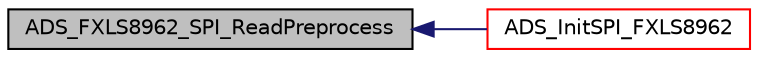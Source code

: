 digraph "ADS_FXLS8962_SPI_ReadPreprocess"
{
  edge [fontname="Helvetica",fontsize="10",labelfontname="Helvetica",labelfontsize="10"];
  node [fontname="Helvetica",fontsize="10",shape=record];
  rankdir="LR";
  Node90 [label="ADS_FXLS8962_SPI_ReadPreprocess",height=0.2,width=0.4,color="black", fillcolor="grey75", style="filled", fontcolor="black"];
  Node90 -> Node91 [dir="back",color="midnightblue",fontsize="10",style="solid",fontname="Helvetica"];
  Node91 [label="ADS_InitSPI_FXLS8962",height=0.2,width=0.4,color="red", fillcolor="white", style="filled",URL="$auto__detection__service__kl25z_8c.html#a700a2d30b8d440e08032549f1508c730"];
}
